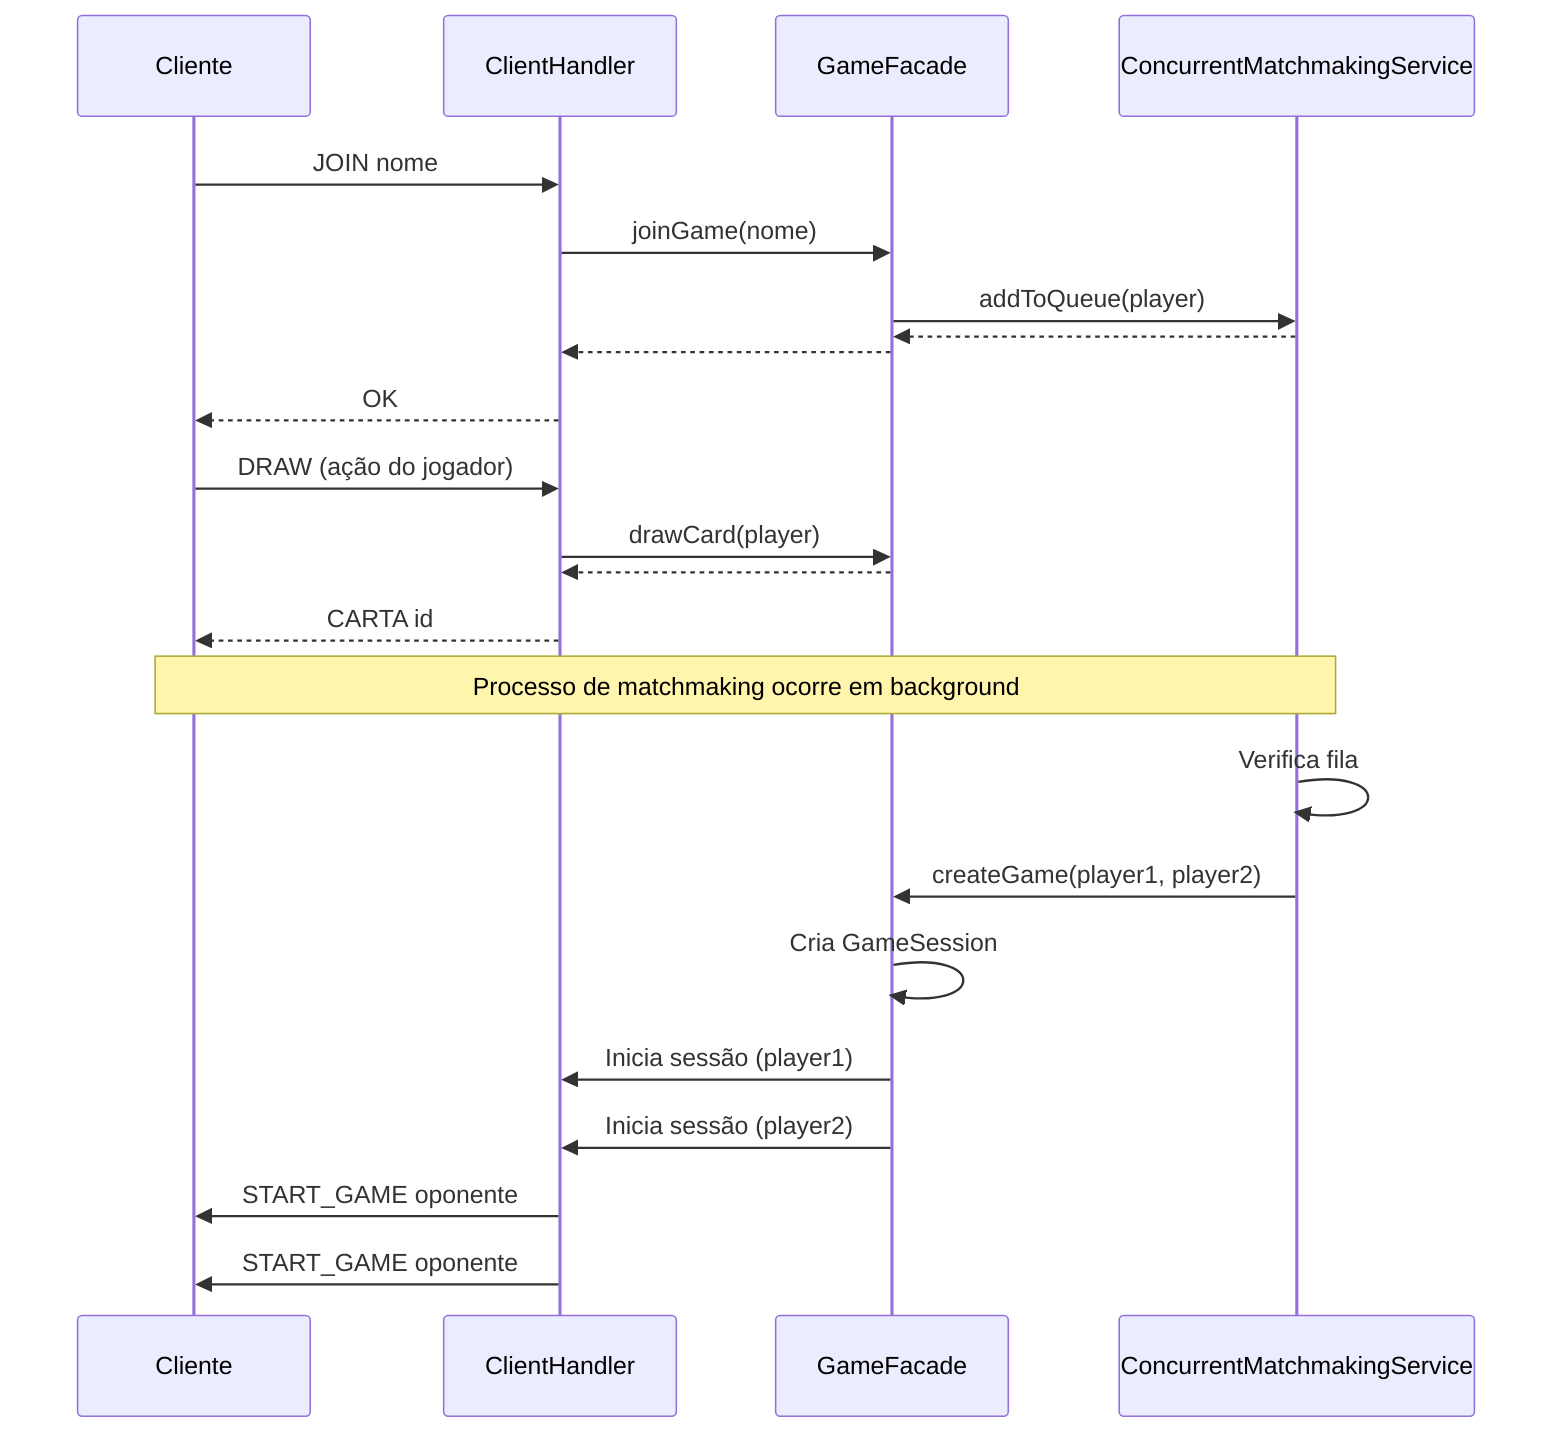 sequenceDiagram
    participant C as Cliente
    participant CH as ClientHandler
    participant GF as GameFacade
    participant CMS as ConcurrentMatchmakingService

    C->>CH: JOIN nome
    CH->>GF: joinGame(nome)
    GF->>CMS: addToQueue(player)
    CMS-->>GF: 
    GF-->>CH: 
    CH-->>C: OK

    C->>CH: DRAW (ação do jogador)
    CH->>GF: drawCard(player)
    GF-->>CH: 
    CH-->>C: CARTA id

    Note over C,CMS: Processo de matchmaking ocorre em background
    CMS->>CMS: Verifica fila
    CMS->>GF: createGame(player1, player2)
    GF->>GF: Cria GameSession
    GF->>CH: Inicia sessão (player1)
    GF->>CH: Inicia sessão (player2)
    CH->>C: START_GAME oponente
    CH->>C: START_GAME oponente